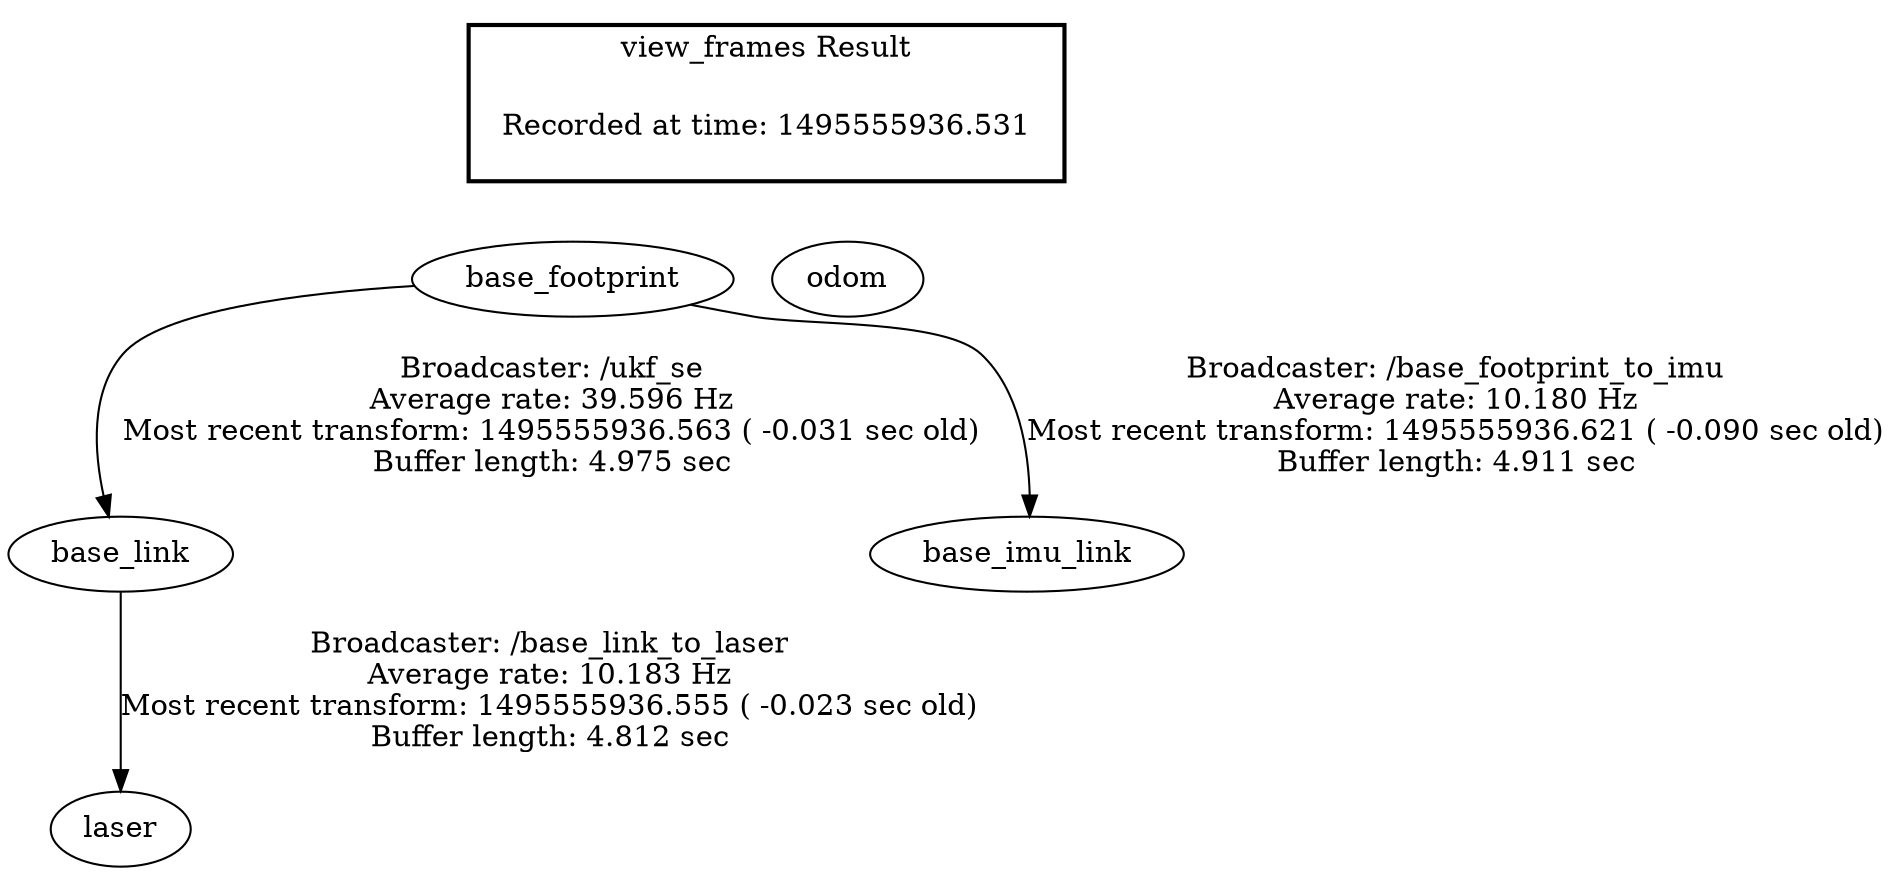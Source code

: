 digraph G {
"base_footprint" -> "base_link"[label="Broadcaster: /ukf_se\nAverage rate: 39.596 Hz\nMost recent transform: 1495555936.563 ( -0.031 sec old)\nBuffer length: 4.975 sec\n"];
"base_footprint" -> "base_imu_link"[label="Broadcaster: /base_footprint_to_imu\nAverage rate: 10.180 Hz\nMost recent transform: 1495555936.621 ( -0.090 sec old)\nBuffer length: 4.911 sec\n"];
"base_link" -> "laser"[label="Broadcaster: /base_link_to_laser\nAverage rate: 10.183 Hz\nMost recent transform: 1495555936.555 ( -0.023 sec old)\nBuffer length: 4.812 sec\n"];
edge [style=invis];
 subgraph cluster_legend { style=bold; color=black; label ="view_frames Result";
"Recorded at time: 1495555936.531"[ shape=plaintext ] ;
 }->"odom";
edge [style=invis];
 subgraph cluster_legend { style=bold; color=black; label ="view_frames Result";
"Recorded at time: 1495555936.531"[ shape=plaintext ] ;
 }->"base_footprint";
}